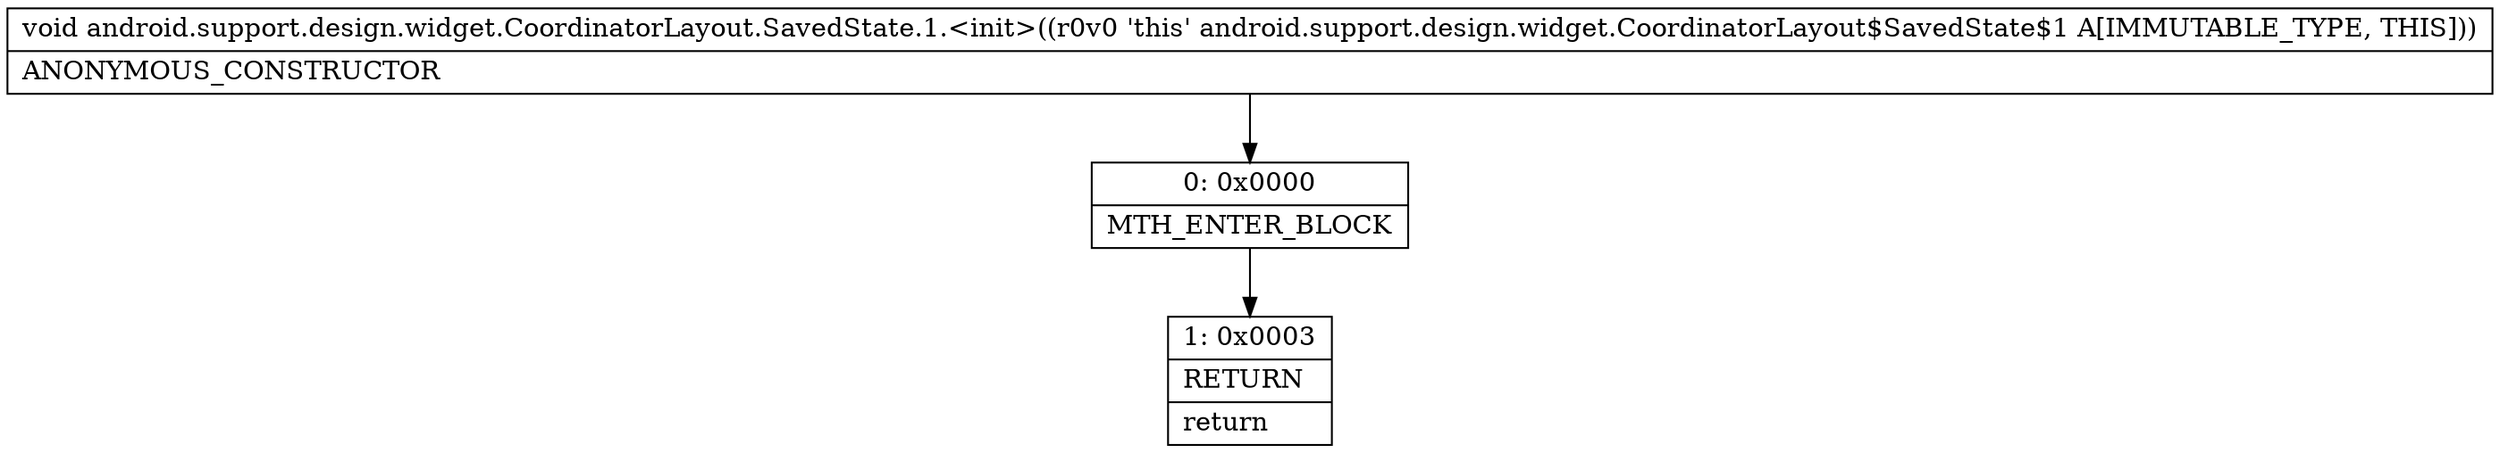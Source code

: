 digraph "CFG forandroid.support.design.widget.CoordinatorLayout.SavedState.1.\<init\>()V" {
Node_0 [shape=record,label="{0\:\ 0x0000|MTH_ENTER_BLOCK\l}"];
Node_1 [shape=record,label="{1\:\ 0x0003|RETURN\l|return\l}"];
MethodNode[shape=record,label="{void android.support.design.widget.CoordinatorLayout.SavedState.1.\<init\>((r0v0 'this' android.support.design.widget.CoordinatorLayout$SavedState$1 A[IMMUTABLE_TYPE, THIS]))  | ANONYMOUS_CONSTRUCTOR\l}"];
MethodNode -> Node_0;
Node_0 -> Node_1;
}

